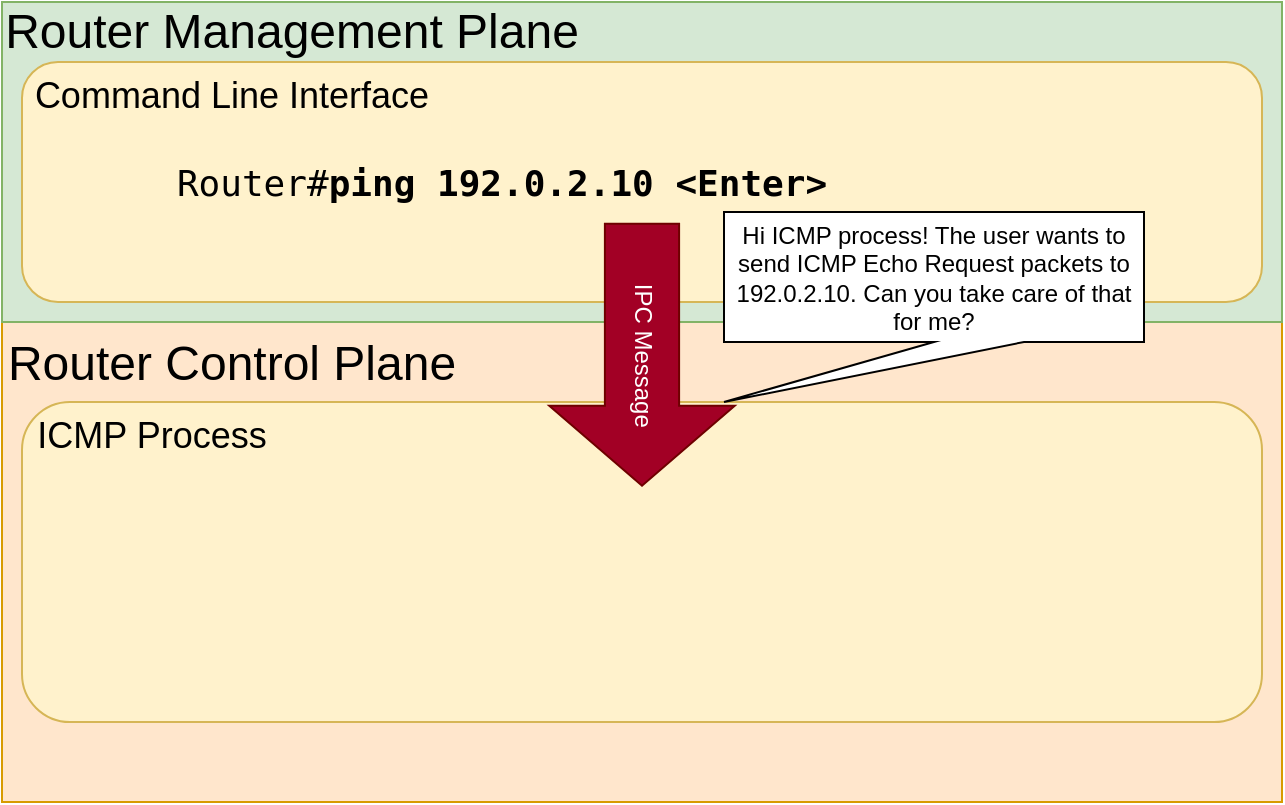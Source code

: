 <mxfile version="17.5.0" type="device"><diagram id="vD8LJD7Necz1GaNtLMnJ" name="Page-1"><mxGraphModel dx="780" dy="1112" grid="1" gridSize="10" guides="1" tooltips="1" connect="1" arrows="1" fold="1" page="1" pageScale="1" pageWidth="850" pageHeight="1100" math="0" shadow="0"><root><mxCell id="0"/><mxCell id="1" parent="0"/><mxCell id="orCWYUkdT0dOaSly7INw-5" value="" style="rounded=0;whiteSpace=wrap;html=1;fontSize=24;fillColor=#ffe6cc;strokeColor=#d79b00;" parent="1" vertex="1"><mxGeometry x="119" y="200" width="640" height="240" as="geometry"/></mxCell><mxCell id="orCWYUkdT0dOaSly7INw-2" value="" style="rounded=1;whiteSpace=wrap;html=1;fillColor=#fff2cc;strokeColor=#d6b656;" parent="1" vertex="1"><mxGeometry x="129" y="240" width="620" height="160" as="geometry"/></mxCell><mxCell id="orCWYUkdT0dOaSly7INw-3" value="&lt;font style=&quot;font-size: 24px&quot;&gt;Router Control Plane&lt;/font&gt;" style="text;html=1;strokeColor=none;fillColor=none;align=center;verticalAlign=middle;whiteSpace=wrap;rounded=0;" parent="1" vertex="1"><mxGeometry x="119" y="206" width="230" height="30" as="geometry"/></mxCell><mxCell id="orCWYUkdT0dOaSly7INw-4" value="&lt;font style=&quot;font-size: 18px&quot;&gt;ICMP Process&lt;/font&gt;" style="text;html=1;strokeColor=none;fillColor=none;align=center;verticalAlign=middle;whiteSpace=wrap;rounded=0;fontSize=24;" parent="1" vertex="1"><mxGeometry x="129" y="240" width="130" height="30" as="geometry"/></mxCell><mxCell id="orCWYUkdT0dOaSly7INw-14" value="" style="rounded=0;whiteSpace=wrap;html=1;fontSize=12;fillColor=#d5e8d4;strokeColor=#82b366;" parent="1" vertex="1"><mxGeometry x="119" y="40" width="640" height="160" as="geometry"/></mxCell><mxCell id="orCWYUkdT0dOaSly7INw-15" value="&lt;font style=&quot;font-size: 24px&quot;&gt;Router Management Plane&lt;/font&gt;" style="text;html=1;strokeColor=none;fillColor=none;align=center;verticalAlign=middle;whiteSpace=wrap;rounded=0;" parent="1" vertex="1"><mxGeometry x="119" y="40" width="290" height="30" as="geometry"/></mxCell><mxCell id="orCWYUkdT0dOaSly7INw-16" value="" style="rounded=1;whiteSpace=wrap;html=1;fillColor=#fff2cc;strokeColor=#d6b656;" parent="1" vertex="1"><mxGeometry x="129" y="70" width="620" height="120" as="geometry"/></mxCell><mxCell id="orCWYUkdT0dOaSly7INw-17" value="&lt;font style=&quot;font-size: 18px&quot;&gt;Command Line Interface&lt;/font&gt;" style="text;html=1;strokeColor=none;fillColor=none;align=center;verticalAlign=middle;whiteSpace=wrap;rounded=0;fontSize=24;" parent="1" vertex="1"><mxGeometry x="129" y="70" width="210" height="30" as="geometry"/></mxCell><mxCell id="orCWYUkdT0dOaSly7INw-18" value="&lt;pre style=&quot;font-size: 18px&quot;&gt;Router#&lt;b&gt;ping 192.0.2.10 &amp;lt;Enter&amp;gt;&lt;/b&gt;&lt;/pre&gt;" style="text;html=1;strokeColor=none;fillColor=none;align=center;verticalAlign=middle;whiteSpace=wrap;rounded=0;fontSize=18;" parent="1" vertex="1"><mxGeometry x="209" y="115" width="320" height="30" as="geometry"/></mxCell><mxCell id="orCWYUkdT0dOaSly7INw-19" value="" style="shape=image;html=1;verticalAlign=top;verticalLabelPosition=bottom;labelBackgroundColor=#ffffff;imageAspect=0;aspect=fixed;image=https://cdn1.iconfinder.com/data/icons/ionicons-sharp-vol-2/512/terminal-sharp-128.png;fontSize=18;" parent="1" vertex="1"><mxGeometry x="139" y="100" width="70" height="70" as="geometry"/></mxCell><mxCell id="U8TyC6GO9qpPmun4-3ZG-4" value="IPC Message" style="html=1;shadow=0;dashed=0;align=center;verticalAlign=middle;shape=mxgraph.arrows2.arrow;dy=0.6;dx=40;notch=0;rotation=90;fillColor=#a20025;strokeColor=#6F0000;fontColor=#ffffff;" vertex="1" parent="1"><mxGeometry x="373.5" y="170" width="131" height="92.75" as="geometry"/></mxCell><mxCell id="U8TyC6GO9qpPmun4-3ZG-5" value="Hi ICMP process! The user wants to send ICMP Echo Request packets to 192.0.2.10. Can you take care of that for me?" style="shape=callout;whiteSpace=wrap;html=1;perimeter=calloutPerimeter;position2=0;base=45;" vertex="1" parent="1"><mxGeometry x="480" y="145" width="210" height="95" as="geometry"/></mxCell></root></mxGraphModel></diagram></mxfile>